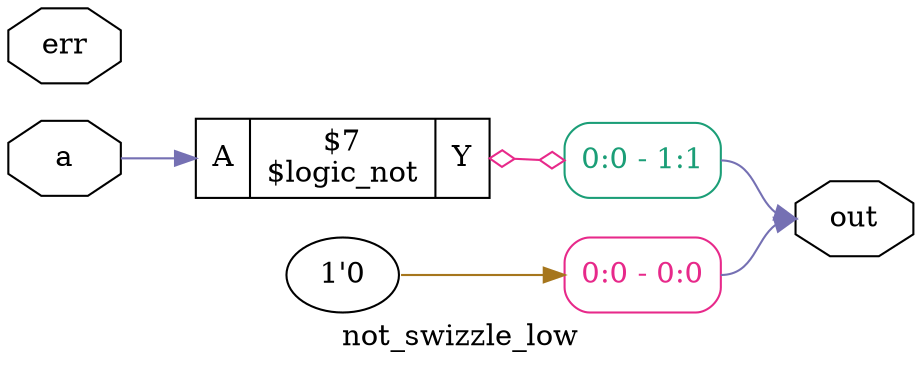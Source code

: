 digraph "not_swizzle_low" {
label="not_swizzle_low";
rankdir="LR";
remincross=true;
n1 [ shape=octagon, label="a", color="black", fontcolor="black"];
n2 [ shape=octagon, label="err", color="black", fontcolor="black"];
n3 [ shape=octagon, label="out", color="black", fontcolor="black"];
c6 [ shape=record, label="{{<p4> A}|$7\n$logic_not|{<p5> Y}}",  ];
x0 [ shape=record, style=rounded, label="<s0> 0:0 - 1:1 ", colorscheme="dark28", color="1", fontcolor="1" ];
c6:p5:e -> x0:w [arrowhead=odiamond, arrowtail=odiamond, dir=both, colorscheme="dark28", color="4", fontcolor="4", label=""];
v1 [ label="1'0" ];
x2 [ shape=record, style=rounded, label="<s0> 0:0 - 0:0 ", colorscheme="dark28", color="4", fontcolor="4" ];
n1:e -> c6:p4:w [colorscheme="dark28", color="3", fontcolor="3", label=""];
x0:s0:e -> n3:w [colorscheme="dark28", color="3", fontcolor="3", label=""];
x2:s0:e -> n3:w [colorscheme="dark28", color="3", fontcolor="3", label=""];
v1:e -> x2:w [colorscheme="dark28", color="7", fontcolor="7", label=""];
}
